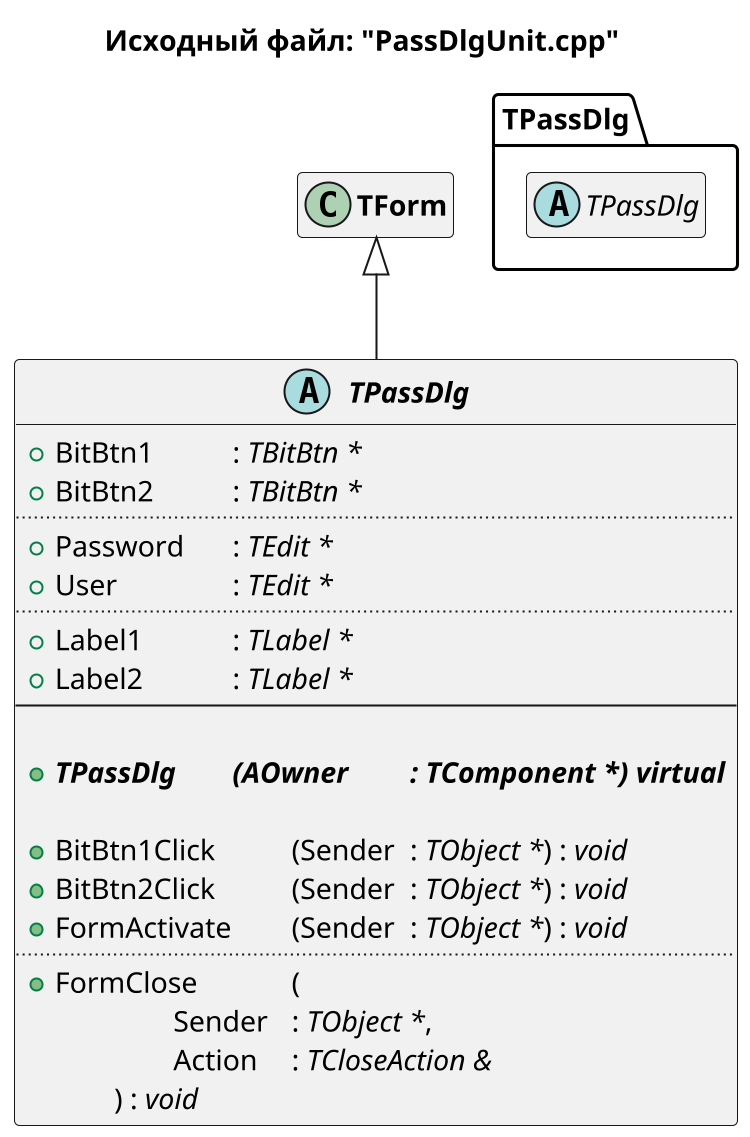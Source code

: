 @startuml PassDlgUnit.cpp

title Исходный файл: "PassDlgUnit.cpp"

scale 750 width

"<b>TPassDlg</b>" -up-|> "<b>TForm</b>"

hide "<b>TForm</b>" members

abstract "<b>TPassDlg</b>"
{
    + BitBtn1 \t\t: <i>TBitBtn *</i>
    + BitBtn2 \t\t: <i>TBitBtn *</i>
    ..
    + Password \t: <i>TEdit *</i>
    + User \t\t: <i>TEdit *</i>
    ..
    + Label1 \t\t: <i>TLabel *</i>
    + Label2 \t\t: <i>TLabel *</i>
    --
    
    + <b>{abstract} TPassDlg \t(AOwner \t: <i>TComponent *</i>) virtual</b>

    + BitBtn1Click \t\t(Sender \t: <i>TObject *</i>) : <i>void</i>
    + BitBtn2Click \t\t(Sender \t: <i>TObject *</i>) : <i>void</i>
    + FormActivate \t(Sender \t: <i>TObject *</i>) : <i>void</i>
    ..
    + FormClose \t\t(
            \t\tSender \t: <i>TObject *</i>,
            \t\tAction \t: <i>TCloseAction &</i>
        \t) : <i>void</i>
}


package TPassDlg <<Folder>>
{
    abstract TPassDlg
    hide     TPassDlg members
}


' note right of "<b>TPassDlg</b>"::Save_Priv
' сохранение привелегий (сирота, Чаэс, инвалид)
' end note

@enduml